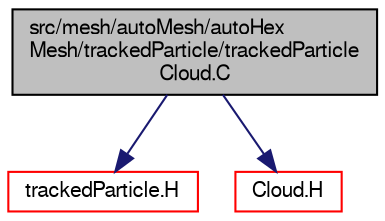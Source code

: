digraph "src/mesh/autoMesh/autoHexMesh/trackedParticle/trackedParticleCloud.C"
{
  bgcolor="transparent";
  edge [fontname="FreeSans",fontsize="10",labelfontname="FreeSans",labelfontsize="10"];
  node [fontname="FreeSans",fontsize="10",shape=record];
  Node1 [label="src/mesh/autoMesh/autoHex\lMesh/trackedParticle/trackedParticle\lCloud.C",height=0.2,width=0.4,color="black", fillcolor="grey75", style="filled" fontcolor="black"];
  Node1 -> Node2 [color="midnightblue",fontsize="10",style="solid",fontname="FreeSans"];
  Node2 [label="trackedParticle.H",height=0.2,width=0.4,color="red",URL="$a06620.html"];
  Node1 -> Node3 [color="midnightblue",fontsize="10",style="solid",fontname="FreeSans"];
  Node3 [label="Cloud.H",height=0.2,width=0.4,color="red",URL="$a05890.html"];
}
